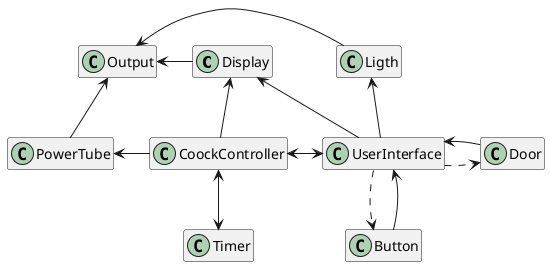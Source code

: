 @startuml

hide members

class Display
class Output
class CoockController
class PowerTube
class Timer
class Ligth
class UserInterface
class Door
class Button 

CoockController <-d-> Timer
CoockController -l-> PowerTube
CoockController -u-> Display
CoockController <-r-> UserInterface
  UserInterface -l-> Display
  UserInterface -u-> Ligth

 
 UserInterface .d.> Button
 UserInterface .d.> Door
 Door -r-> UserInterface
 Button -d-> UserInterface 

Output <-r- Ligth
Output <-r- Display
Output <-d- PowerTube 


@enduml